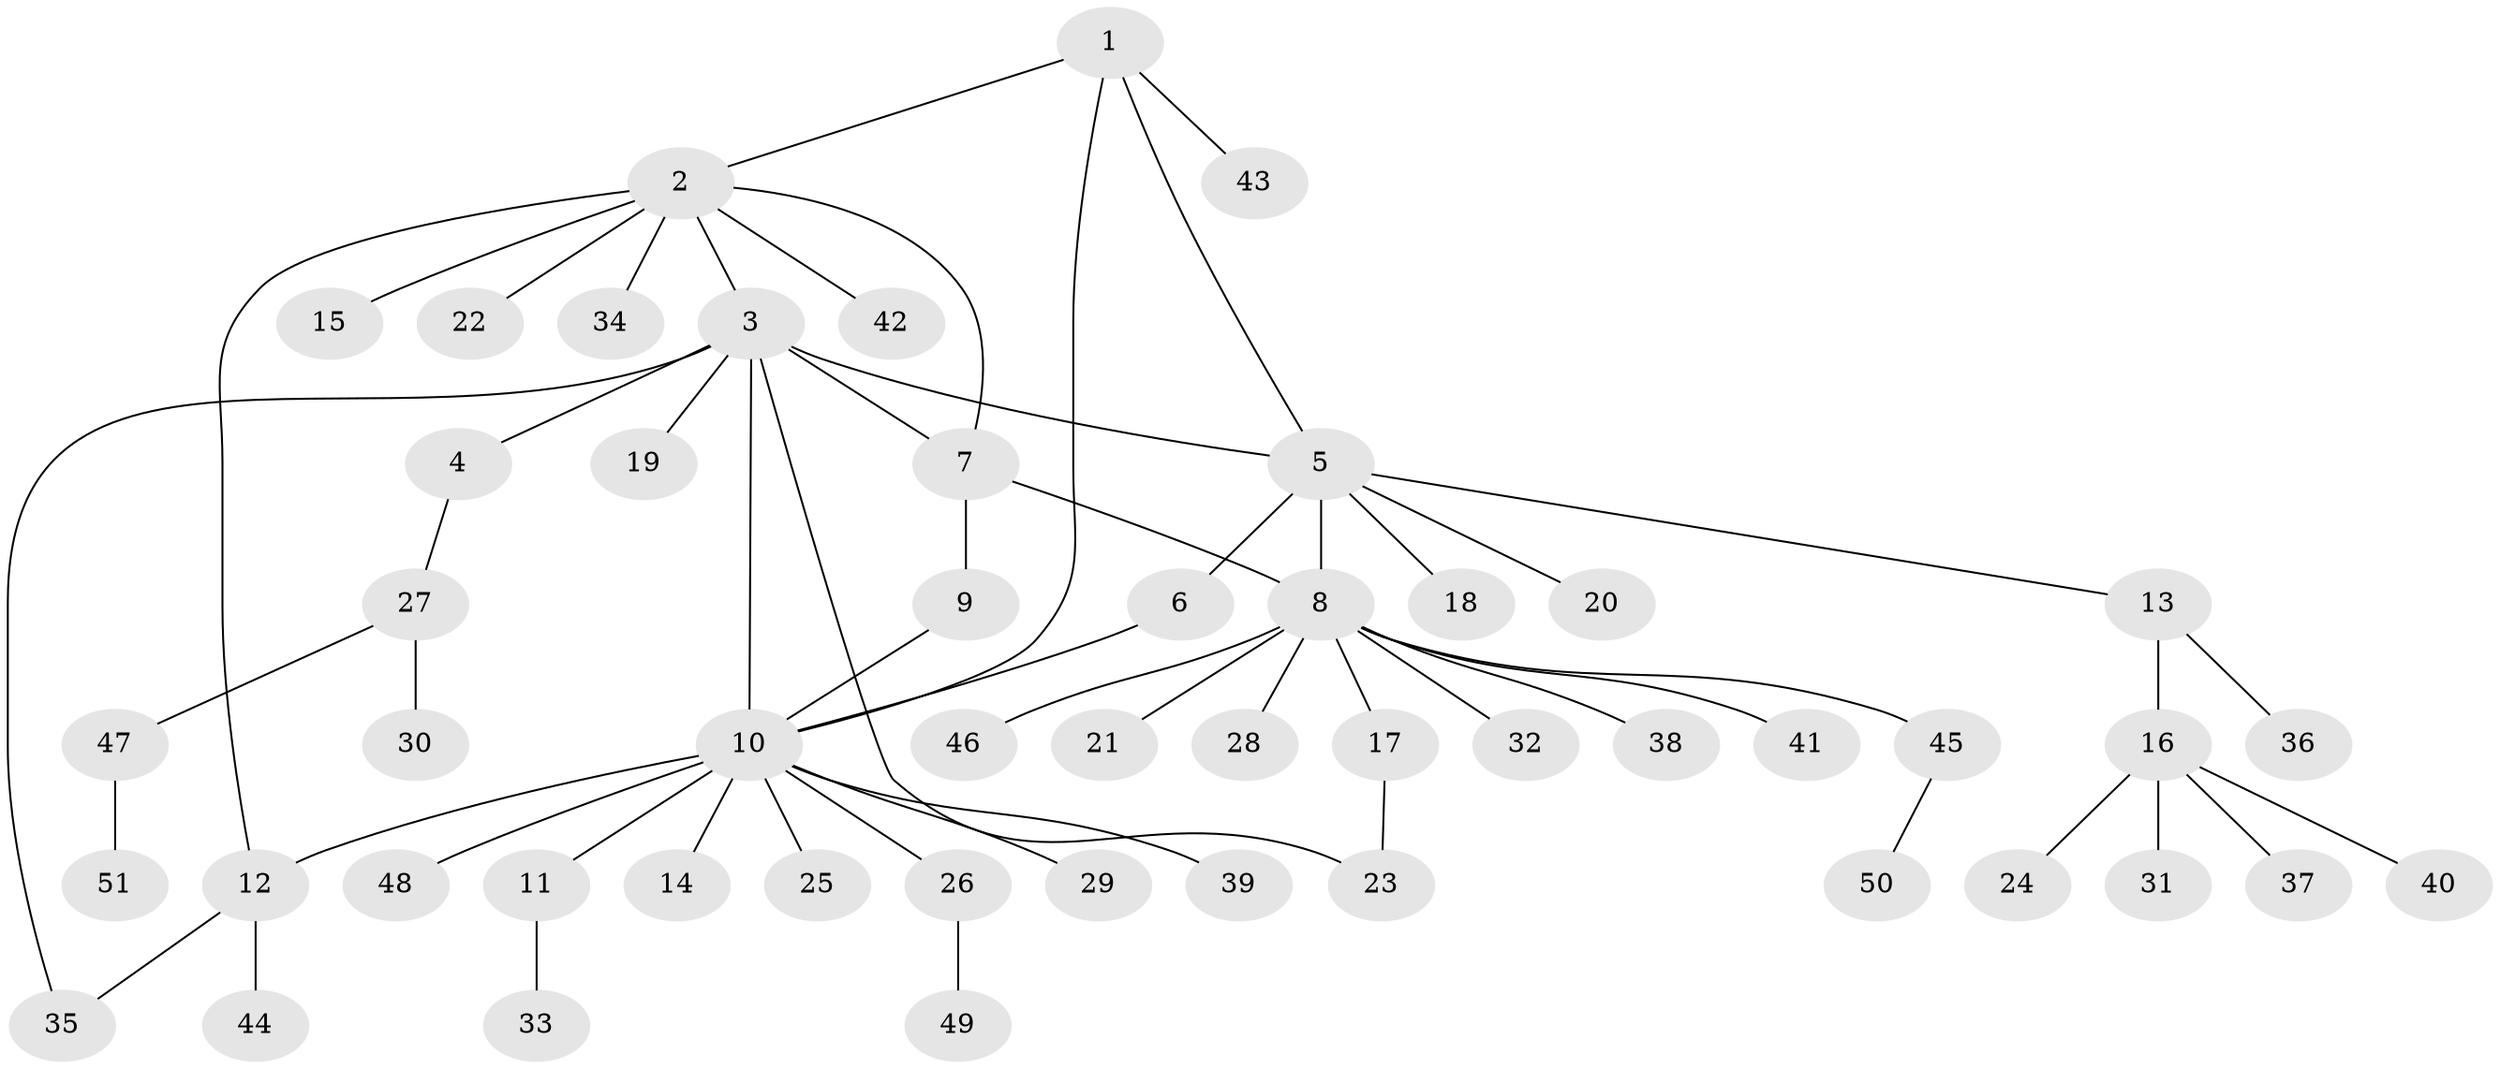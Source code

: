// coarse degree distribution, {7: 0.08333333333333333, 1: 0.6388888888888888, 2: 0.08333333333333333, 4: 0.08333333333333333, 3: 0.05555555555555555, 11: 0.027777777777777776, 9: 0.027777777777777776}
// Generated by graph-tools (version 1.1) at 2025/37/03/04/25 23:37:38]
// undirected, 51 vertices, 59 edges
graph export_dot {
  node [color=gray90,style=filled];
  1;
  2;
  3;
  4;
  5;
  6;
  7;
  8;
  9;
  10;
  11;
  12;
  13;
  14;
  15;
  16;
  17;
  18;
  19;
  20;
  21;
  22;
  23;
  24;
  25;
  26;
  27;
  28;
  29;
  30;
  31;
  32;
  33;
  34;
  35;
  36;
  37;
  38;
  39;
  40;
  41;
  42;
  43;
  44;
  45;
  46;
  47;
  48;
  49;
  50;
  51;
  1 -- 2;
  1 -- 5;
  1 -- 10;
  1 -- 43;
  2 -- 3;
  2 -- 7;
  2 -- 12;
  2 -- 15;
  2 -- 22;
  2 -- 34;
  2 -- 42;
  3 -- 4;
  3 -- 5;
  3 -- 7;
  3 -- 10;
  3 -- 19;
  3 -- 23;
  3 -- 35;
  4 -- 27;
  5 -- 6;
  5 -- 8;
  5 -- 13;
  5 -- 18;
  5 -- 20;
  6 -- 10;
  7 -- 8;
  7 -- 9;
  8 -- 17;
  8 -- 21;
  8 -- 28;
  8 -- 32;
  8 -- 38;
  8 -- 41;
  8 -- 45;
  8 -- 46;
  9 -- 10;
  10 -- 11;
  10 -- 12;
  10 -- 14;
  10 -- 25;
  10 -- 26;
  10 -- 29;
  10 -- 39;
  10 -- 48;
  11 -- 33;
  12 -- 35;
  12 -- 44;
  13 -- 16;
  13 -- 36;
  16 -- 24;
  16 -- 31;
  16 -- 37;
  16 -- 40;
  17 -- 23;
  26 -- 49;
  27 -- 30;
  27 -- 47;
  45 -- 50;
  47 -- 51;
}

